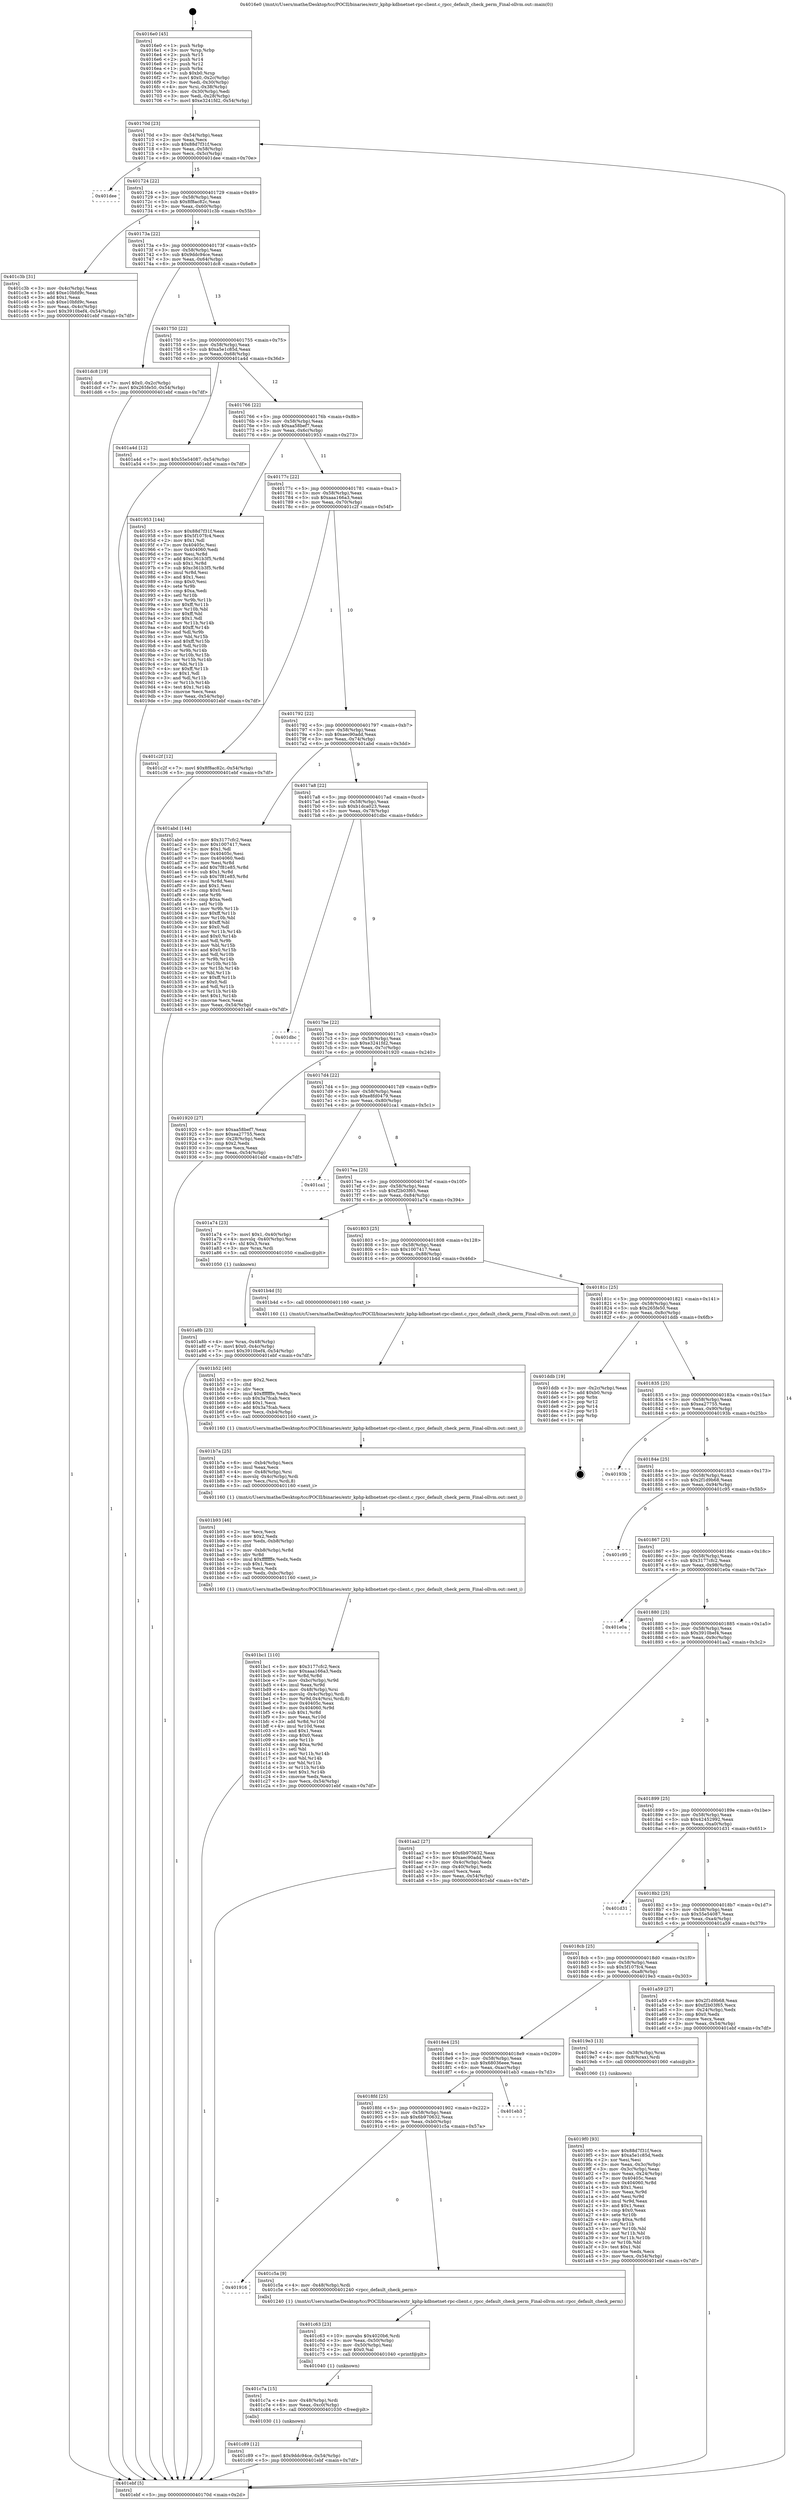 digraph "0x4016e0" {
  label = "0x4016e0 (/mnt/c/Users/mathe/Desktop/tcc/POCII/binaries/extr_kphp-kdbnetnet-rpc-client.c_rpcc_default_check_perm_Final-ollvm.out::main(0))"
  labelloc = "t"
  node[shape=record]

  Entry [label="",width=0.3,height=0.3,shape=circle,fillcolor=black,style=filled]
  "0x40170d" [label="{
     0x40170d [23]\l
     | [instrs]\l
     &nbsp;&nbsp;0x40170d \<+3\>: mov -0x54(%rbp),%eax\l
     &nbsp;&nbsp;0x401710 \<+2\>: mov %eax,%ecx\l
     &nbsp;&nbsp;0x401712 \<+6\>: sub $0x88d7f31f,%ecx\l
     &nbsp;&nbsp;0x401718 \<+3\>: mov %eax,-0x58(%rbp)\l
     &nbsp;&nbsp;0x40171b \<+3\>: mov %ecx,-0x5c(%rbp)\l
     &nbsp;&nbsp;0x40171e \<+6\>: je 0000000000401dee \<main+0x70e\>\l
  }"]
  "0x401dee" [label="{
     0x401dee\l
  }", style=dashed]
  "0x401724" [label="{
     0x401724 [22]\l
     | [instrs]\l
     &nbsp;&nbsp;0x401724 \<+5\>: jmp 0000000000401729 \<main+0x49\>\l
     &nbsp;&nbsp;0x401729 \<+3\>: mov -0x58(%rbp),%eax\l
     &nbsp;&nbsp;0x40172c \<+5\>: sub $0x8f8ac82c,%eax\l
     &nbsp;&nbsp;0x401731 \<+3\>: mov %eax,-0x60(%rbp)\l
     &nbsp;&nbsp;0x401734 \<+6\>: je 0000000000401c3b \<main+0x55b\>\l
  }"]
  Exit [label="",width=0.3,height=0.3,shape=circle,fillcolor=black,style=filled,peripheries=2]
  "0x401c3b" [label="{
     0x401c3b [31]\l
     | [instrs]\l
     &nbsp;&nbsp;0x401c3b \<+3\>: mov -0x4c(%rbp),%eax\l
     &nbsp;&nbsp;0x401c3e \<+5\>: add $0xe10bfd9c,%eax\l
     &nbsp;&nbsp;0x401c43 \<+3\>: add $0x1,%eax\l
     &nbsp;&nbsp;0x401c46 \<+5\>: sub $0xe10bfd9c,%eax\l
     &nbsp;&nbsp;0x401c4b \<+3\>: mov %eax,-0x4c(%rbp)\l
     &nbsp;&nbsp;0x401c4e \<+7\>: movl $0x3910bef4,-0x54(%rbp)\l
     &nbsp;&nbsp;0x401c55 \<+5\>: jmp 0000000000401ebf \<main+0x7df\>\l
  }"]
  "0x40173a" [label="{
     0x40173a [22]\l
     | [instrs]\l
     &nbsp;&nbsp;0x40173a \<+5\>: jmp 000000000040173f \<main+0x5f\>\l
     &nbsp;&nbsp;0x40173f \<+3\>: mov -0x58(%rbp),%eax\l
     &nbsp;&nbsp;0x401742 \<+5\>: sub $0x9ddc94ce,%eax\l
     &nbsp;&nbsp;0x401747 \<+3\>: mov %eax,-0x64(%rbp)\l
     &nbsp;&nbsp;0x40174a \<+6\>: je 0000000000401dc8 \<main+0x6e8\>\l
  }"]
  "0x401c89" [label="{
     0x401c89 [12]\l
     | [instrs]\l
     &nbsp;&nbsp;0x401c89 \<+7\>: movl $0x9ddc94ce,-0x54(%rbp)\l
     &nbsp;&nbsp;0x401c90 \<+5\>: jmp 0000000000401ebf \<main+0x7df\>\l
  }"]
  "0x401dc8" [label="{
     0x401dc8 [19]\l
     | [instrs]\l
     &nbsp;&nbsp;0x401dc8 \<+7\>: movl $0x0,-0x2c(%rbp)\l
     &nbsp;&nbsp;0x401dcf \<+7\>: movl $0x265fe50,-0x54(%rbp)\l
     &nbsp;&nbsp;0x401dd6 \<+5\>: jmp 0000000000401ebf \<main+0x7df\>\l
  }"]
  "0x401750" [label="{
     0x401750 [22]\l
     | [instrs]\l
     &nbsp;&nbsp;0x401750 \<+5\>: jmp 0000000000401755 \<main+0x75\>\l
     &nbsp;&nbsp;0x401755 \<+3\>: mov -0x58(%rbp),%eax\l
     &nbsp;&nbsp;0x401758 \<+5\>: sub $0xa5e1c85d,%eax\l
     &nbsp;&nbsp;0x40175d \<+3\>: mov %eax,-0x68(%rbp)\l
     &nbsp;&nbsp;0x401760 \<+6\>: je 0000000000401a4d \<main+0x36d\>\l
  }"]
  "0x401c7a" [label="{
     0x401c7a [15]\l
     | [instrs]\l
     &nbsp;&nbsp;0x401c7a \<+4\>: mov -0x48(%rbp),%rdi\l
     &nbsp;&nbsp;0x401c7e \<+6\>: mov %eax,-0xc0(%rbp)\l
     &nbsp;&nbsp;0x401c84 \<+5\>: call 0000000000401030 \<free@plt\>\l
     | [calls]\l
     &nbsp;&nbsp;0x401030 \{1\} (unknown)\l
  }"]
  "0x401a4d" [label="{
     0x401a4d [12]\l
     | [instrs]\l
     &nbsp;&nbsp;0x401a4d \<+7\>: movl $0x55e54087,-0x54(%rbp)\l
     &nbsp;&nbsp;0x401a54 \<+5\>: jmp 0000000000401ebf \<main+0x7df\>\l
  }"]
  "0x401766" [label="{
     0x401766 [22]\l
     | [instrs]\l
     &nbsp;&nbsp;0x401766 \<+5\>: jmp 000000000040176b \<main+0x8b\>\l
     &nbsp;&nbsp;0x40176b \<+3\>: mov -0x58(%rbp),%eax\l
     &nbsp;&nbsp;0x40176e \<+5\>: sub $0xaa58bef7,%eax\l
     &nbsp;&nbsp;0x401773 \<+3\>: mov %eax,-0x6c(%rbp)\l
     &nbsp;&nbsp;0x401776 \<+6\>: je 0000000000401953 \<main+0x273\>\l
  }"]
  "0x401c63" [label="{
     0x401c63 [23]\l
     | [instrs]\l
     &nbsp;&nbsp;0x401c63 \<+10\>: movabs $0x4020b6,%rdi\l
     &nbsp;&nbsp;0x401c6d \<+3\>: mov %eax,-0x50(%rbp)\l
     &nbsp;&nbsp;0x401c70 \<+3\>: mov -0x50(%rbp),%esi\l
     &nbsp;&nbsp;0x401c73 \<+2\>: mov $0x0,%al\l
     &nbsp;&nbsp;0x401c75 \<+5\>: call 0000000000401040 \<printf@plt\>\l
     | [calls]\l
     &nbsp;&nbsp;0x401040 \{1\} (unknown)\l
  }"]
  "0x401953" [label="{
     0x401953 [144]\l
     | [instrs]\l
     &nbsp;&nbsp;0x401953 \<+5\>: mov $0x88d7f31f,%eax\l
     &nbsp;&nbsp;0x401958 \<+5\>: mov $0x5f107fc4,%ecx\l
     &nbsp;&nbsp;0x40195d \<+2\>: mov $0x1,%dl\l
     &nbsp;&nbsp;0x40195f \<+7\>: mov 0x40405c,%esi\l
     &nbsp;&nbsp;0x401966 \<+7\>: mov 0x404060,%edi\l
     &nbsp;&nbsp;0x40196d \<+3\>: mov %esi,%r8d\l
     &nbsp;&nbsp;0x401970 \<+7\>: add $0xc361b3f5,%r8d\l
     &nbsp;&nbsp;0x401977 \<+4\>: sub $0x1,%r8d\l
     &nbsp;&nbsp;0x40197b \<+7\>: sub $0xc361b3f5,%r8d\l
     &nbsp;&nbsp;0x401982 \<+4\>: imul %r8d,%esi\l
     &nbsp;&nbsp;0x401986 \<+3\>: and $0x1,%esi\l
     &nbsp;&nbsp;0x401989 \<+3\>: cmp $0x0,%esi\l
     &nbsp;&nbsp;0x40198c \<+4\>: sete %r9b\l
     &nbsp;&nbsp;0x401990 \<+3\>: cmp $0xa,%edi\l
     &nbsp;&nbsp;0x401993 \<+4\>: setl %r10b\l
     &nbsp;&nbsp;0x401997 \<+3\>: mov %r9b,%r11b\l
     &nbsp;&nbsp;0x40199a \<+4\>: xor $0xff,%r11b\l
     &nbsp;&nbsp;0x40199e \<+3\>: mov %r10b,%bl\l
     &nbsp;&nbsp;0x4019a1 \<+3\>: xor $0xff,%bl\l
     &nbsp;&nbsp;0x4019a4 \<+3\>: xor $0x1,%dl\l
     &nbsp;&nbsp;0x4019a7 \<+3\>: mov %r11b,%r14b\l
     &nbsp;&nbsp;0x4019aa \<+4\>: and $0xff,%r14b\l
     &nbsp;&nbsp;0x4019ae \<+3\>: and %dl,%r9b\l
     &nbsp;&nbsp;0x4019b1 \<+3\>: mov %bl,%r15b\l
     &nbsp;&nbsp;0x4019b4 \<+4\>: and $0xff,%r15b\l
     &nbsp;&nbsp;0x4019b8 \<+3\>: and %dl,%r10b\l
     &nbsp;&nbsp;0x4019bb \<+3\>: or %r9b,%r14b\l
     &nbsp;&nbsp;0x4019be \<+3\>: or %r10b,%r15b\l
     &nbsp;&nbsp;0x4019c1 \<+3\>: xor %r15b,%r14b\l
     &nbsp;&nbsp;0x4019c4 \<+3\>: or %bl,%r11b\l
     &nbsp;&nbsp;0x4019c7 \<+4\>: xor $0xff,%r11b\l
     &nbsp;&nbsp;0x4019cb \<+3\>: or $0x1,%dl\l
     &nbsp;&nbsp;0x4019ce \<+3\>: and %dl,%r11b\l
     &nbsp;&nbsp;0x4019d1 \<+3\>: or %r11b,%r14b\l
     &nbsp;&nbsp;0x4019d4 \<+4\>: test $0x1,%r14b\l
     &nbsp;&nbsp;0x4019d8 \<+3\>: cmovne %ecx,%eax\l
     &nbsp;&nbsp;0x4019db \<+3\>: mov %eax,-0x54(%rbp)\l
     &nbsp;&nbsp;0x4019de \<+5\>: jmp 0000000000401ebf \<main+0x7df\>\l
  }"]
  "0x40177c" [label="{
     0x40177c [22]\l
     | [instrs]\l
     &nbsp;&nbsp;0x40177c \<+5\>: jmp 0000000000401781 \<main+0xa1\>\l
     &nbsp;&nbsp;0x401781 \<+3\>: mov -0x58(%rbp),%eax\l
     &nbsp;&nbsp;0x401784 \<+5\>: sub $0xaaa166a3,%eax\l
     &nbsp;&nbsp;0x401789 \<+3\>: mov %eax,-0x70(%rbp)\l
     &nbsp;&nbsp;0x40178c \<+6\>: je 0000000000401c2f \<main+0x54f\>\l
  }"]
  "0x401916" [label="{
     0x401916\l
  }", style=dashed]
  "0x401c2f" [label="{
     0x401c2f [12]\l
     | [instrs]\l
     &nbsp;&nbsp;0x401c2f \<+7\>: movl $0x8f8ac82c,-0x54(%rbp)\l
     &nbsp;&nbsp;0x401c36 \<+5\>: jmp 0000000000401ebf \<main+0x7df\>\l
  }"]
  "0x401792" [label="{
     0x401792 [22]\l
     | [instrs]\l
     &nbsp;&nbsp;0x401792 \<+5\>: jmp 0000000000401797 \<main+0xb7\>\l
     &nbsp;&nbsp;0x401797 \<+3\>: mov -0x58(%rbp),%eax\l
     &nbsp;&nbsp;0x40179a \<+5\>: sub $0xaec90add,%eax\l
     &nbsp;&nbsp;0x40179f \<+3\>: mov %eax,-0x74(%rbp)\l
     &nbsp;&nbsp;0x4017a2 \<+6\>: je 0000000000401abd \<main+0x3dd\>\l
  }"]
  "0x401c5a" [label="{
     0x401c5a [9]\l
     | [instrs]\l
     &nbsp;&nbsp;0x401c5a \<+4\>: mov -0x48(%rbp),%rdi\l
     &nbsp;&nbsp;0x401c5e \<+5\>: call 0000000000401240 \<rpcc_default_check_perm\>\l
     | [calls]\l
     &nbsp;&nbsp;0x401240 \{1\} (/mnt/c/Users/mathe/Desktop/tcc/POCII/binaries/extr_kphp-kdbnetnet-rpc-client.c_rpcc_default_check_perm_Final-ollvm.out::rpcc_default_check_perm)\l
  }"]
  "0x401abd" [label="{
     0x401abd [144]\l
     | [instrs]\l
     &nbsp;&nbsp;0x401abd \<+5\>: mov $0x3177cfc2,%eax\l
     &nbsp;&nbsp;0x401ac2 \<+5\>: mov $0x1007417,%ecx\l
     &nbsp;&nbsp;0x401ac7 \<+2\>: mov $0x1,%dl\l
     &nbsp;&nbsp;0x401ac9 \<+7\>: mov 0x40405c,%esi\l
     &nbsp;&nbsp;0x401ad0 \<+7\>: mov 0x404060,%edi\l
     &nbsp;&nbsp;0x401ad7 \<+3\>: mov %esi,%r8d\l
     &nbsp;&nbsp;0x401ada \<+7\>: add $0x7f81e85,%r8d\l
     &nbsp;&nbsp;0x401ae1 \<+4\>: sub $0x1,%r8d\l
     &nbsp;&nbsp;0x401ae5 \<+7\>: sub $0x7f81e85,%r8d\l
     &nbsp;&nbsp;0x401aec \<+4\>: imul %r8d,%esi\l
     &nbsp;&nbsp;0x401af0 \<+3\>: and $0x1,%esi\l
     &nbsp;&nbsp;0x401af3 \<+3\>: cmp $0x0,%esi\l
     &nbsp;&nbsp;0x401af6 \<+4\>: sete %r9b\l
     &nbsp;&nbsp;0x401afa \<+3\>: cmp $0xa,%edi\l
     &nbsp;&nbsp;0x401afd \<+4\>: setl %r10b\l
     &nbsp;&nbsp;0x401b01 \<+3\>: mov %r9b,%r11b\l
     &nbsp;&nbsp;0x401b04 \<+4\>: xor $0xff,%r11b\l
     &nbsp;&nbsp;0x401b08 \<+3\>: mov %r10b,%bl\l
     &nbsp;&nbsp;0x401b0b \<+3\>: xor $0xff,%bl\l
     &nbsp;&nbsp;0x401b0e \<+3\>: xor $0x0,%dl\l
     &nbsp;&nbsp;0x401b11 \<+3\>: mov %r11b,%r14b\l
     &nbsp;&nbsp;0x401b14 \<+4\>: and $0x0,%r14b\l
     &nbsp;&nbsp;0x401b18 \<+3\>: and %dl,%r9b\l
     &nbsp;&nbsp;0x401b1b \<+3\>: mov %bl,%r15b\l
     &nbsp;&nbsp;0x401b1e \<+4\>: and $0x0,%r15b\l
     &nbsp;&nbsp;0x401b22 \<+3\>: and %dl,%r10b\l
     &nbsp;&nbsp;0x401b25 \<+3\>: or %r9b,%r14b\l
     &nbsp;&nbsp;0x401b28 \<+3\>: or %r10b,%r15b\l
     &nbsp;&nbsp;0x401b2b \<+3\>: xor %r15b,%r14b\l
     &nbsp;&nbsp;0x401b2e \<+3\>: or %bl,%r11b\l
     &nbsp;&nbsp;0x401b31 \<+4\>: xor $0xff,%r11b\l
     &nbsp;&nbsp;0x401b35 \<+3\>: or $0x0,%dl\l
     &nbsp;&nbsp;0x401b38 \<+3\>: and %dl,%r11b\l
     &nbsp;&nbsp;0x401b3b \<+3\>: or %r11b,%r14b\l
     &nbsp;&nbsp;0x401b3e \<+4\>: test $0x1,%r14b\l
     &nbsp;&nbsp;0x401b42 \<+3\>: cmovne %ecx,%eax\l
     &nbsp;&nbsp;0x401b45 \<+3\>: mov %eax,-0x54(%rbp)\l
     &nbsp;&nbsp;0x401b48 \<+5\>: jmp 0000000000401ebf \<main+0x7df\>\l
  }"]
  "0x4017a8" [label="{
     0x4017a8 [22]\l
     | [instrs]\l
     &nbsp;&nbsp;0x4017a8 \<+5\>: jmp 00000000004017ad \<main+0xcd\>\l
     &nbsp;&nbsp;0x4017ad \<+3\>: mov -0x58(%rbp),%eax\l
     &nbsp;&nbsp;0x4017b0 \<+5\>: sub $0xb1dca023,%eax\l
     &nbsp;&nbsp;0x4017b5 \<+3\>: mov %eax,-0x78(%rbp)\l
     &nbsp;&nbsp;0x4017b8 \<+6\>: je 0000000000401dbc \<main+0x6dc\>\l
  }"]
  "0x4018fd" [label="{
     0x4018fd [25]\l
     | [instrs]\l
     &nbsp;&nbsp;0x4018fd \<+5\>: jmp 0000000000401902 \<main+0x222\>\l
     &nbsp;&nbsp;0x401902 \<+3\>: mov -0x58(%rbp),%eax\l
     &nbsp;&nbsp;0x401905 \<+5\>: sub $0x6b970632,%eax\l
     &nbsp;&nbsp;0x40190a \<+6\>: mov %eax,-0xb0(%rbp)\l
     &nbsp;&nbsp;0x401910 \<+6\>: je 0000000000401c5a \<main+0x57a\>\l
  }"]
  "0x401dbc" [label="{
     0x401dbc\l
  }", style=dashed]
  "0x4017be" [label="{
     0x4017be [22]\l
     | [instrs]\l
     &nbsp;&nbsp;0x4017be \<+5\>: jmp 00000000004017c3 \<main+0xe3\>\l
     &nbsp;&nbsp;0x4017c3 \<+3\>: mov -0x58(%rbp),%eax\l
     &nbsp;&nbsp;0x4017c6 \<+5\>: sub $0xe3241fd2,%eax\l
     &nbsp;&nbsp;0x4017cb \<+3\>: mov %eax,-0x7c(%rbp)\l
     &nbsp;&nbsp;0x4017ce \<+6\>: je 0000000000401920 \<main+0x240\>\l
  }"]
  "0x401eb3" [label="{
     0x401eb3\l
  }", style=dashed]
  "0x401920" [label="{
     0x401920 [27]\l
     | [instrs]\l
     &nbsp;&nbsp;0x401920 \<+5\>: mov $0xaa58bef7,%eax\l
     &nbsp;&nbsp;0x401925 \<+5\>: mov $0xea27755,%ecx\l
     &nbsp;&nbsp;0x40192a \<+3\>: mov -0x28(%rbp),%edx\l
     &nbsp;&nbsp;0x40192d \<+3\>: cmp $0x2,%edx\l
     &nbsp;&nbsp;0x401930 \<+3\>: cmovne %ecx,%eax\l
     &nbsp;&nbsp;0x401933 \<+3\>: mov %eax,-0x54(%rbp)\l
     &nbsp;&nbsp;0x401936 \<+5\>: jmp 0000000000401ebf \<main+0x7df\>\l
  }"]
  "0x4017d4" [label="{
     0x4017d4 [22]\l
     | [instrs]\l
     &nbsp;&nbsp;0x4017d4 \<+5\>: jmp 00000000004017d9 \<main+0xf9\>\l
     &nbsp;&nbsp;0x4017d9 \<+3\>: mov -0x58(%rbp),%eax\l
     &nbsp;&nbsp;0x4017dc \<+5\>: sub $0xe8fd0479,%eax\l
     &nbsp;&nbsp;0x4017e1 \<+3\>: mov %eax,-0x80(%rbp)\l
     &nbsp;&nbsp;0x4017e4 \<+6\>: je 0000000000401ca1 \<main+0x5c1\>\l
  }"]
  "0x401ebf" [label="{
     0x401ebf [5]\l
     | [instrs]\l
     &nbsp;&nbsp;0x401ebf \<+5\>: jmp 000000000040170d \<main+0x2d\>\l
  }"]
  "0x4016e0" [label="{
     0x4016e0 [45]\l
     | [instrs]\l
     &nbsp;&nbsp;0x4016e0 \<+1\>: push %rbp\l
     &nbsp;&nbsp;0x4016e1 \<+3\>: mov %rsp,%rbp\l
     &nbsp;&nbsp;0x4016e4 \<+2\>: push %r15\l
     &nbsp;&nbsp;0x4016e6 \<+2\>: push %r14\l
     &nbsp;&nbsp;0x4016e8 \<+2\>: push %r12\l
     &nbsp;&nbsp;0x4016ea \<+1\>: push %rbx\l
     &nbsp;&nbsp;0x4016eb \<+7\>: sub $0xb0,%rsp\l
     &nbsp;&nbsp;0x4016f2 \<+7\>: movl $0x0,-0x2c(%rbp)\l
     &nbsp;&nbsp;0x4016f9 \<+3\>: mov %edi,-0x30(%rbp)\l
     &nbsp;&nbsp;0x4016fc \<+4\>: mov %rsi,-0x38(%rbp)\l
     &nbsp;&nbsp;0x401700 \<+3\>: mov -0x30(%rbp),%edi\l
     &nbsp;&nbsp;0x401703 \<+3\>: mov %edi,-0x28(%rbp)\l
     &nbsp;&nbsp;0x401706 \<+7\>: movl $0xe3241fd2,-0x54(%rbp)\l
  }"]
  "0x401bc1" [label="{
     0x401bc1 [110]\l
     | [instrs]\l
     &nbsp;&nbsp;0x401bc1 \<+5\>: mov $0x3177cfc2,%ecx\l
     &nbsp;&nbsp;0x401bc6 \<+5\>: mov $0xaaa166a3,%edx\l
     &nbsp;&nbsp;0x401bcb \<+3\>: xor %r8d,%r8d\l
     &nbsp;&nbsp;0x401bce \<+7\>: mov -0xbc(%rbp),%r9d\l
     &nbsp;&nbsp;0x401bd5 \<+4\>: imul %eax,%r9d\l
     &nbsp;&nbsp;0x401bd9 \<+4\>: mov -0x48(%rbp),%rsi\l
     &nbsp;&nbsp;0x401bdd \<+4\>: movslq -0x4c(%rbp),%rdi\l
     &nbsp;&nbsp;0x401be1 \<+5\>: mov %r9d,0x4(%rsi,%rdi,8)\l
     &nbsp;&nbsp;0x401be6 \<+7\>: mov 0x40405c,%eax\l
     &nbsp;&nbsp;0x401bed \<+8\>: mov 0x404060,%r9d\l
     &nbsp;&nbsp;0x401bf5 \<+4\>: sub $0x1,%r8d\l
     &nbsp;&nbsp;0x401bf9 \<+3\>: mov %eax,%r10d\l
     &nbsp;&nbsp;0x401bfc \<+3\>: add %r8d,%r10d\l
     &nbsp;&nbsp;0x401bff \<+4\>: imul %r10d,%eax\l
     &nbsp;&nbsp;0x401c03 \<+3\>: and $0x1,%eax\l
     &nbsp;&nbsp;0x401c06 \<+3\>: cmp $0x0,%eax\l
     &nbsp;&nbsp;0x401c09 \<+4\>: sete %r11b\l
     &nbsp;&nbsp;0x401c0d \<+4\>: cmp $0xa,%r9d\l
     &nbsp;&nbsp;0x401c11 \<+3\>: setl %bl\l
     &nbsp;&nbsp;0x401c14 \<+3\>: mov %r11b,%r14b\l
     &nbsp;&nbsp;0x401c17 \<+3\>: and %bl,%r14b\l
     &nbsp;&nbsp;0x401c1a \<+3\>: xor %bl,%r11b\l
     &nbsp;&nbsp;0x401c1d \<+3\>: or %r11b,%r14b\l
     &nbsp;&nbsp;0x401c20 \<+4\>: test $0x1,%r14b\l
     &nbsp;&nbsp;0x401c24 \<+3\>: cmovne %edx,%ecx\l
     &nbsp;&nbsp;0x401c27 \<+3\>: mov %ecx,-0x54(%rbp)\l
     &nbsp;&nbsp;0x401c2a \<+5\>: jmp 0000000000401ebf \<main+0x7df\>\l
  }"]
  "0x401ca1" [label="{
     0x401ca1\l
  }", style=dashed]
  "0x4017ea" [label="{
     0x4017ea [25]\l
     | [instrs]\l
     &nbsp;&nbsp;0x4017ea \<+5\>: jmp 00000000004017ef \<main+0x10f\>\l
     &nbsp;&nbsp;0x4017ef \<+3\>: mov -0x58(%rbp),%eax\l
     &nbsp;&nbsp;0x4017f2 \<+5\>: sub $0xf2b03f65,%eax\l
     &nbsp;&nbsp;0x4017f7 \<+6\>: mov %eax,-0x84(%rbp)\l
     &nbsp;&nbsp;0x4017fd \<+6\>: je 0000000000401a74 \<main+0x394\>\l
  }"]
  "0x401b93" [label="{
     0x401b93 [46]\l
     | [instrs]\l
     &nbsp;&nbsp;0x401b93 \<+2\>: xor %ecx,%ecx\l
     &nbsp;&nbsp;0x401b95 \<+5\>: mov $0x2,%edx\l
     &nbsp;&nbsp;0x401b9a \<+6\>: mov %edx,-0xb8(%rbp)\l
     &nbsp;&nbsp;0x401ba0 \<+1\>: cltd\l
     &nbsp;&nbsp;0x401ba1 \<+7\>: mov -0xb8(%rbp),%r8d\l
     &nbsp;&nbsp;0x401ba8 \<+3\>: idiv %r8d\l
     &nbsp;&nbsp;0x401bab \<+6\>: imul $0xfffffffe,%edx,%edx\l
     &nbsp;&nbsp;0x401bb1 \<+3\>: sub $0x1,%ecx\l
     &nbsp;&nbsp;0x401bb4 \<+2\>: sub %ecx,%edx\l
     &nbsp;&nbsp;0x401bb6 \<+6\>: mov %edx,-0xbc(%rbp)\l
     &nbsp;&nbsp;0x401bbc \<+5\>: call 0000000000401160 \<next_i\>\l
     | [calls]\l
     &nbsp;&nbsp;0x401160 \{1\} (/mnt/c/Users/mathe/Desktop/tcc/POCII/binaries/extr_kphp-kdbnetnet-rpc-client.c_rpcc_default_check_perm_Final-ollvm.out::next_i)\l
  }"]
  "0x401a74" [label="{
     0x401a74 [23]\l
     | [instrs]\l
     &nbsp;&nbsp;0x401a74 \<+7\>: movl $0x1,-0x40(%rbp)\l
     &nbsp;&nbsp;0x401a7b \<+4\>: movslq -0x40(%rbp),%rax\l
     &nbsp;&nbsp;0x401a7f \<+4\>: shl $0x3,%rax\l
     &nbsp;&nbsp;0x401a83 \<+3\>: mov %rax,%rdi\l
     &nbsp;&nbsp;0x401a86 \<+5\>: call 0000000000401050 \<malloc@plt\>\l
     | [calls]\l
     &nbsp;&nbsp;0x401050 \{1\} (unknown)\l
  }"]
  "0x401803" [label="{
     0x401803 [25]\l
     | [instrs]\l
     &nbsp;&nbsp;0x401803 \<+5\>: jmp 0000000000401808 \<main+0x128\>\l
     &nbsp;&nbsp;0x401808 \<+3\>: mov -0x58(%rbp),%eax\l
     &nbsp;&nbsp;0x40180b \<+5\>: sub $0x1007417,%eax\l
     &nbsp;&nbsp;0x401810 \<+6\>: mov %eax,-0x88(%rbp)\l
     &nbsp;&nbsp;0x401816 \<+6\>: je 0000000000401b4d \<main+0x46d\>\l
  }"]
  "0x401b7a" [label="{
     0x401b7a [25]\l
     | [instrs]\l
     &nbsp;&nbsp;0x401b7a \<+6\>: mov -0xb4(%rbp),%ecx\l
     &nbsp;&nbsp;0x401b80 \<+3\>: imul %eax,%ecx\l
     &nbsp;&nbsp;0x401b83 \<+4\>: mov -0x48(%rbp),%rsi\l
     &nbsp;&nbsp;0x401b87 \<+4\>: movslq -0x4c(%rbp),%rdi\l
     &nbsp;&nbsp;0x401b8b \<+3\>: mov %ecx,(%rsi,%rdi,8)\l
     &nbsp;&nbsp;0x401b8e \<+5\>: call 0000000000401160 \<next_i\>\l
     | [calls]\l
     &nbsp;&nbsp;0x401160 \{1\} (/mnt/c/Users/mathe/Desktop/tcc/POCII/binaries/extr_kphp-kdbnetnet-rpc-client.c_rpcc_default_check_perm_Final-ollvm.out::next_i)\l
  }"]
  "0x401b4d" [label="{
     0x401b4d [5]\l
     | [instrs]\l
     &nbsp;&nbsp;0x401b4d \<+5\>: call 0000000000401160 \<next_i\>\l
     | [calls]\l
     &nbsp;&nbsp;0x401160 \{1\} (/mnt/c/Users/mathe/Desktop/tcc/POCII/binaries/extr_kphp-kdbnetnet-rpc-client.c_rpcc_default_check_perm_Final-ollvm.out::next_i)\l
  }"]
  "0x40181c" [label="{
     0x40181c [25]\l
     | [instrs]\l
     &nbsp;&nbsp;0x40181c \<+5\>: jmp 0000000000401821 \<main+0x141\>\l
     &nbsp;&nbsp;0x401821 \<+3\>: mov -0x58(%rbp),%eax\l
     &nbsp;&nbsp;0x401824 \<+5\>: sub $0x265fe50,%eax\l
     &nbsp;&nbsp;0x401829 \<+6\>: mov %eax,-0x8c(%rbp)\l
     &nbsp;&nbsp;0x40182f \<+6\>: je 0000000000401ddb \<main+0x6fb\>\l
  }"]
  "0x401b52" [label="{
     0x401b52 [40]\l
     | [instrs]\l
     &nbsp;&nbsp;0x401b52 \<+5\>: mov $0x2,%ecx\l
     &nbsp;&nbsp;0x401b57 \<+1\>: cltd\l
     &nbsp;&nbsp;0x401b58 \<+2\>: idiv %ecx\l
     &nbsp;&nbsp;0x401b5a \<+6\>: imul $0xfffffffe,%edx,%ecx\l
     &nbsp;&nbsp;0x401b60 \<+6\>: sub $0x3a7fcab,%ecx\l
     &nbsp;&nbsp;0x401b66 \<+3\>: add $0x1,%ecx\l
     &nbsp;&nbsp;0x401b69 \<+6\>: add $0x3a7fcab,%ecx\l
     &nbsp;&nbsp;0x401b6f \<+6\>: mov %ecx,-0xb4(%rbp)\l
     &nbsp;&nbsp;0x401b75 \<+5\>: call 0000000000401160 \<next_i\>\l
     | [calls]\l
     &nbsp;&nbsp;0x401160 \{1\} (/mnt/c/Users/mathe/Desktop/tcc/POCII/binaries/extr_kphp-kdbnetnet-rpc-client.c_rpcc_default_check_perm_Final-ollvm.out::next_i)\l
  }"]
  "0x401ddb" [label="{
     0x401ddb [19]\l
     | [instrs]\l
     &nbsp;&nbsp;0x401ddb \<+3\>: mov -0x2c(%rbp),%eax\l
     &nbsp;&nbsp;0x401dde \<+7\>: add $0xb0,%rsp\l
     &nbsp;&nbsp;0x401de5 \<+1\>: pop %rbx\l
     &nbsp;&nbsp;0x401de6 \<+2\>: pop %r12\l
     &nbsp;&nbsp;0x401de8 \<+2\>: pop %r14\l
     &nbsp;&nbsp;0x401dea \<+2\>: pop %r15\l
     &nbsp;&nbsp;0x401dec \<+1\>: pop %rbp\l
     &nbsp;&nbsp;0x401ded \<+1\>: ret\l
  }"]
  "0x401835" [label="{
     0x401835 [25]\l
     | [instrs]\l
     &nbsp;&nbsp;0x401835 \<+5\>: jmp 000000000040183a \<main+0x15a\>\l
     &nbsp;&nbsp;0x40183a \<+3\>: mov -0x58(%rbp),%eax\l
     &nbsp;&nbsp;0x40183d \<+5\>: sub $0xea27755,%eax\l
     &nbsp;&nbsp;0x401842 \<+6\>: mov %eax,-0x90(%rbp)\l
     &nbsp;&nbsp;0x401848 \<+6\>: je 000000000040193b \<main+0x25b\>\l
  }"]
  "0x401a8b" [label="{
     0x401a8b [23]\l
     | [instrs]\l
     &nbsp;&nbsp;0x401a8b \<+4\>: mov %rax,-0x48(%rbp)\l
     &nbsp;&nbsp;0x401a8f \<+7\>: movl $0x0,-0x4c(%rbp)\l
     &nbsp;&nbsp;0x401a96 \<+7\>: movl $0x3910bef4,-0x54(%rbp)\l
     &nbsp;&nbsp;0x401a9d \<+5\>: jmp 0000000000401ebf \<main+0x7df\>\l
  }"]
  "0x40193b" [label="{
     0x40193b\l
  }", style=dashed]
  "0x40184e" [label="{
     0x40184e [25]\l
     | [instrs]\l
     &nbsp;&nbsp;0x40184e \<+5\>: jmp 0000000000401853 \<main+0x173\>\l
     &nbsp;&nbsp;0x401853 \<+3\>: mov -0x58(%rbp),%eax\l
     &nbsp;&nbsp;0x401856 \<+5\>: sub $0x2f1d9b68,%eax\l
     &nbsp;&nbsp;0x40185b \<+6\>: mov %eax,-0x94(%rbp)\l
     &nbsp;&nbsp;0x401861 \<+6\>: je 0000000000401c95 \<main+0x5b5\>\l
  }"]
  "0x4019f0" [label="{
     0x4019f0 [93]\l
     | [instrs]\l
     &nbsp;&nbsp;0x4019f0 \<+5\>: mov $0x88d7f31f,%ecx\l
     &nbsp;&nbsp;0x4019f5 \<+5\>: mov $0xa5e1c85d,%edx\l
     &nbsp;&nbsp;0x4019fa \<+2\>: xor %esi,%esi\l
     &nbsp;&nbsp;0x4019fc \<+3\>: mov %eax,-0x3c(%rbp)\l
     &nbsp;&nbsp;0x4019ff \<+3\>: mov -0x3c(%rbp),%eax\l
     &nbsp;&nbsp;0x401a02 \<+3\>: mov %eax,-0x24(%rbp)\l
     &nbsp;&nbsp;0x401a05 \<+7\>: mov 0x40405c,%eax\l
     &nbsp;&nbsp;0x401a0c \<+8\>: mov 0x404060,%r8d\l
     &nbsp;&nbsp;0x401a14 \<+3\>: sub $0x1,%esi\l
     &nbsp;&nbsp;0x401a17 \<+3\>: mov %eax,%r9d\l
     &nbsp;&nbsp;0x401a1a \<+3\>: add %esi,%r9d\l
     &nbsp;&nbsp;0x401a1d \<+4\>: imul %r9d,%eax\l
     &nbsp;&nbsp;0x401a21 \<+3\>: and $0x1,%eax\l
     &nbsp;&nbsp;0x401a24 \<+3\>: cmp $0x0,%eax\l
     &nbsp;&nbsp;0x401a27 \<+4\>: sete %r10b\l
     &nbsp;&nbsp;0x401a2b \<+4\>: cmp $0xa,%r8d\l
     &nbsp;&nbsp;0x401a2f \<+4\>: setl %r11b\l
     &nbsp;&nbsp;0x401a33 \<+3\>: mov %r10b,%bl\l
     &nbsp;&nbsp;0x401a36 \<+3\>: and %r11b,%bl\l
     &nbsp;&nbsp;0x401a39 \<+3\>: xor %r11b,%r10b\l
     &nbsp;&nbsp;0x401a3c \<+3\>: or %r10b,%bl\l
     &nbsp;&nbsp;0x401a3f \<+3\>: test $0x1,%bl\l
     &nbsp;&nbsp;0x401a42 \<+3\>: cmovne %edx,%ecx\l
     &nbsp;&nbsp;0x401a45 \<+3\>: mov %ecx,-0x54(%rbp)\l
     &nbsp;&nbsp;0x401a48 \<+5\>: jmp 0000000000401ebf \<main+0x7df\>\l
  }"]
  "0x401c95" [label="{
     0x401c95\l
  }", style=dashed]
  "0x401867" [label="{
     0x401867 [25]\l
     | [instrs]\l
     &nbsp;&nbsp;0x401867 \<+5\>: jmp 000000000040186c \<main+0x18c\>\l
     &nbsp;&nbsp;0x40186c \<+3\>: mov -0x58(%rbp),%eax\l
     &nbsp;&nbsp;0x40186f \<+5\>: sub $0x3177cfc2,%eax\l
     &nbsp;&nbsp;0x401874 \<+6\>: mov %eax,-0x98(%rbp)\l
     &nbsp;&nbsp;0x40187a \<+6\>: je 0000000000401e0a \<main+0x72a\>\l
  }"]
  "0x4018e4" [label="{
     0x4018e4 [25]\l
     | [instrs]\l
     &nbsp;&nbsp;0x4018e4 \<+5\>: jmp 00000000004018e9 \<main+0x209\>\l
     &nbsp;&nbsp;0x4018e9 \<+3\>: mov -0x58(%rbp),%eax\l
     &nbsp;&nbsp;0x4018ec \<+5\>: sub $0x68036eee,%eax\l
     &nbsp;&nbsp;0x4018f1 \<+6\>: mov %eax,-0xac(%rbp)\l
     &nbsp;&nbsp;0x4018f7 \<+6\>: je 0000000000401eb3 \<main+0x7d3\>\l
  }"]
  "0x401e0a" [label="{
     0x401e0a\l
  }", style=dashed]
  "0x401880" [label="{
     0x401880 [25]\l
     | [instrs]\l
     &nbsp;&nbsp;0x401880 \<+5\>: jmp 0000000000401885 \<main+0x1a5\>\l
     &nbsp;&nbsp;0x401885 \<+3\>: mov -0x58(%rbp),%eax\l
     &nbsp;&nbsp;0x401888 \<+5\>: sub $0x3910bef4,%eax\l
     &nbsp;&nbsp;0x40188d \<+6\>: mov %eax,-0x9c(%rbp)\l
     &nbsp;&nbsp;0x401893 \<+6\>: je 0000000000401aa2 \<main+0x3c2\>\l
  }"]
  "0x4019e3" [label="{
     0x4019e3 [13]\l
     | [instrs]\l
     &nbsp;&nbsp;0x4019e3 \<+4\>: mov -0x38(%rbp),%rax\l
     &nbsp;&nbsp;0x4019e7 \<+4\>: mov 0x8(%rax),%rdi\l
     &nbsp;&nbsp;0x4019eb \<+5\>: call 0000000000401060 \<atoi@plt\>\l
     | [calls]\l
     &nbsp;&nbsp;0x401060 \{1\} (unknown)\l
  }"]
  "0x401aa2" [label="{
     0x401aa2 [27]\l
     | [instrs]\l
     &nbsp;&nbsp;0x401aa2 \<+5\>: mov $0x6b970632,%eax\l
     &nbsp;&nbsp;0x401aa7 \<+5\>: mov $0xaec90add,%ecx\l
     &nbsp;&nbsp;0x401aac \<+3\>: mov -0x4c(%rbp),%edx\l
     &nbsp;&nbsp;0x401aaf \<+3\>: cmp -0x40(%rbp),%edx\l
     &nbsp;&nbsp;0x401ab2 \<+3\>: cmovl %ecx,%eax\l
     &nbsp;&nbsp;0x401ab5 \<+3\>: mov %eax,-0x54(%rbp)\l
     &nbsp;&nbsp;0x401ab8 \<+5\>: jmp 0000000000401ebf \<main+0x7df\>\l
  }"]
  "0x401899" [label="{
     0x401899 [25]\l
     | [instrs]\l
     &nbsp;&nbsp;0x401899 \<+5\>: jmp 000000000040189e \<main+0x1be\>\l
     &nbsp;&nbsp;0x40189e \<+3\>: mov -0x58(%rbp),%eax\l
     &nbsp;&nbsp;0x4018a1 \<+5\>: sub $0x42452992,%eax\l
     &nbsp;&nbsp;0x4018a6 \<+6\>: mov %eax,-0xa0(%rbp)\l
     &nbsp;&nbsp;0x4018ac \<+6\>: je 0000000000401d31 \<main+0x651\>\l
  }"]
  "0x4018cb" [label="{
     0x4018cb [25]\l
     | [instrs]\l
     &nbsp;&nbsp;0x4018cb \<+5\>: jmp 00000000004018d0 \<main+0x1f0\>\l
     &nbsp;&nbsp;0x4018d0 \<+3\>: mov -0x58(%rbp),%eax\l
     &nbsp;&nbsp;0x4018d3 \<+5\>: sub $0x5f107fc4,%eax\l
     &nbsp;&nbsp;0x4018d8 \<+6\>: mov %eax,-0xa8(%rbp)\l
     &nbsp;&nbsp;0x4018de \<+6\>: je 00000000004019e3 \<main+0x303\>\l
  }"]
  "0x401d31" [label="{
     0x401d31\l
  }", style=dashed]
  "0x4018b2" [label="{
     0x4018b2 [25]\l
     | [instrs]\l
     &nbsp;&nbsp;0x4018b2 \<+5\>: jmp 00000000004018b7 \<main+0x1d7\>\l
     &nbsp;&nbsp;0x4018b7 \<+3\>: mov -0x58(%rbp),%eax\l
     &nbsp;&nbsp;0x4018ba \<+5\>: sub $0x55e54087,%eax\l
     &nbsp;&nbsp;0x4018bf \<+6\>: mov %eax,-0xa4(%rbp)\l
     &nbsp;&nbsp;0x4018c5 \<+6\>: je 0000000000401a59 \<main+0x379\>\l
  }"]
  "0x401a59" [label="{
     0x401a59 [27]\l
     | [instrs]\l
     &nbsp;&nbsp;0x401a59 \<+5\>: mov $0x2f1d9b68,%eax\l
     &nbsp;&nbsp;0x401a5e \<+5\>: mov $0xf2b03f65,%ecx\l
     &nbsp;&nbsp;0x401a63 \<+3\>: mov -0x24(%rbp),%edx\l
     &nbsp;&nbsp;0x401a66 \<+3\>: cmp $0x0,%edx\l
     &nbsp;&nbsp;0x401a69 \<+3\>: cmove %ecx,%eax\l
     &nbsp;&nbsp;0x401a6c \<+3\>: mov %eax,-0x54(%rbp)\l
     &nbsp;&nbsp;0x401a6f \<+5\>: jmp 0000000000401ebf \<main+0x7df\>\l
  }"]
  Entry -> "0x4016e0" [label=" 1"]
  "0x40170d" -> "0x401dee" [label=" 0"]
  "0x40170d" -> "0x401724" [label=" 15"]
  "0x401ddb" -> Exit [label=" 1"]
  "0x401724" -> "0x401c3b" [label=" 1"]
  "0x401724" -> "0x40173a" [label=" 14"]
  "0x401dc8" -> "0x401ebf" [label=" 1"]
  "0x40173a" -> "0x401dc8" [label=" 1"]
  "0x40173a" -> "0x401750" [label=" 13"]
  "0x401c89" -> "0x401ebf" [label=" 1"]
  "0x401750" -> "0x401a4d" [label=" 1"]
  "0x401750" -> "0x401766" [label=" 12"]
  "0x401c7a" -> "0x401c89" [label=" 1"]
  "0x401766" -> "0x401953" [label=" 1"]
  "0x401766" -> "0x40177c" [label=" 11"]
  "0x401c63" -> "0x401c7a" [label=" 1"]
  "0x40177c" -> "0x401c2f" [label=" 1"]
  "0x40177c" -> "0x401792" [label=" 10"]
  "0x401c5a" -> "0x401c63" [label=" 1"]
  "0x401792" -> "0x401abd" [label=" 1"]
  "0x401792" -> "0x4017a8" [label=" 9"]
  "0x4018fd" -> "0x401916" [label=" 0"]
  "0x4017a8" -> "0x401dbc" [label=" 0"]
  "0x4017a8" -> "0x4017be" [label=" 9"]
  "0x4018fd" -> "0x401c5a" [label=" 1"]
  "0x4017be" -> "0x401920" [label=" 1"]
  "0x4017be" -> "0x4017d4" [label=" 8"]
  "0x401920" -> "0x401ebf" [label=" 1"]
  "0x4016e0" -> "0x40170d" [label=" 1"]
  "0x401ebf" -> "0x40170d" [label=" 14"]
  "0x401953" -> "0x401ebf" [label=" 1"]
  "0x4018e4" -> "0x4018fd" [label=" 1"]
  "0x4017d4" -> "0x401ca1" [label=" 0"]
  "0x4017d4" -> "0x4017ea" [label=" 8"]
  "0x4018e4" -> "0x401eb3" [label=" 0"]
  "0x4017ea" -> "0x401a74" [label=" 1"]
  "0x4017ea" -> "0x401803" [label=" 7"]
  "0x401c3b" -> "0x401ebf" [label=" 1"]
  "0x401803" -> "0x401b4d" [label=" 1"]
  "0x401803" -> "0x40181c" [label=" 6"]
  "0x401c2f" -> "0x401ebf" [label=" 1"]
  "0x40181c" -> "0x401ddb" [label=" 1"]
  "0x40181c" -> "0x401835" [label=" 5"]
  "0x401bc1" -> "0x401ebf" [label=" 1"]
  "0x401835" -> "0x40193b" [label=" 0"]
  "0x401835" -> "0x40184e" [label=" 5"]
  "0x401b93" -> "0x401bc1" [label=" 1"]
  "0x40184e" -> "0x401c95" [label=" 0"]
  "0x40184e" -> "0x401867" [label=" 5"]
  "0x401b7a" -> "0x401b93" [label=" 1"]
  "0x401867" -> "0x401e0a" [label=" 0"]
  "0x401867" -> "0x401880" [label=" 5"]
  "0x401b52" -> "0x401b7a" [label=" 1"]
  "0x401880" -> "0x401aa2" [label=" 2"]
  "0x401880" -> "0x401899" [label=" 3"]
  "0x401b4d" -> "0x401b52" [label=" 1"]
  "0x401899" -> "0x401d31" [label=" 0"]
  "0x401899" -> "0x4018b2" [label=" 3"]
  "0x401aa2" -> "0x401ebf" [label=" 2"]
  "0x4018b2" -> "0x401a59" [label=" 1"]
  "0x4018b2" -> "0x4018cb" [label=" 2"]
  "0x401abd" -> "0x401ebf" [label=" 1"]
  "0x4018cb" -> "0x4019e3" [label=" 1"]
  "0x4018cb" -> "0x4018e4" [label=" 1"]
  "0x4019e3" -> "0x4019f0" [label=" 1"]
  "0x4019f0" -> "0x401ebf" [label=" 1"]
  "0x401a4d" -> "0x401ebf" [label=" 1"]
  "0x401a59" -> "0x401ebf" [label=" 1"]
  "0x401a74" -> "0x401a8b" [label=" 1"]
  "0x401a8b" -> "0x401ebf" [label=" 1"]
}
